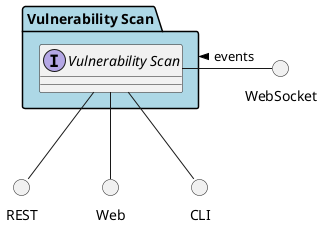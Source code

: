 @startuml



package "Vulnerability Scan" #lightblue {

    interface "Vulnerability Scan" as i {
    
    
    }
}

circle REST
circle Web
circle CLI
circle WebSocket

i -down- Web
i -down- CLI
i -down- REST
WebSocket -left- i: events >

package "Vulnerability Scan" #lightblue {


}



@enduml

